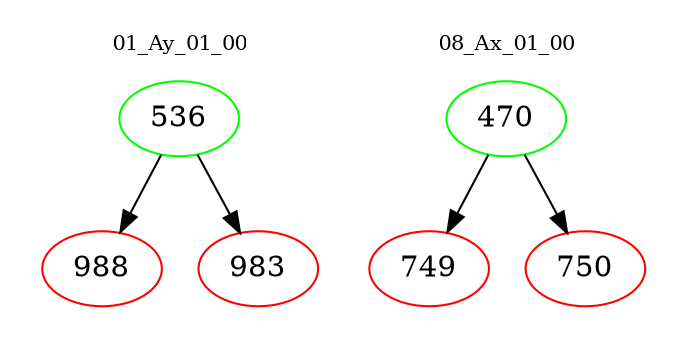 digraph{
subgraph cluster_0 {
color = white
label = "01_Ay_01_00";
fontsize=10;
T0_536 [label="536", color="green"]
T0_536 -> T0_988 [color="black"]
T0_988 [label="988", color="red"]
T0_536 -> T0_983 [color="black"]
T0_983 [label="983", color="red"]
}
subgraph cluster_1 {
color = white
label = "08_Ax_01_00";
fontsize=10;
T1_470 [label="470", color="green"]
T1_470 -> T1_749 [color="black"]
T1_749 [label="749", color="red"]
T1_470 -> T1_750 [color="black"]
T1_750 [label="750", color="red"]
}
}
